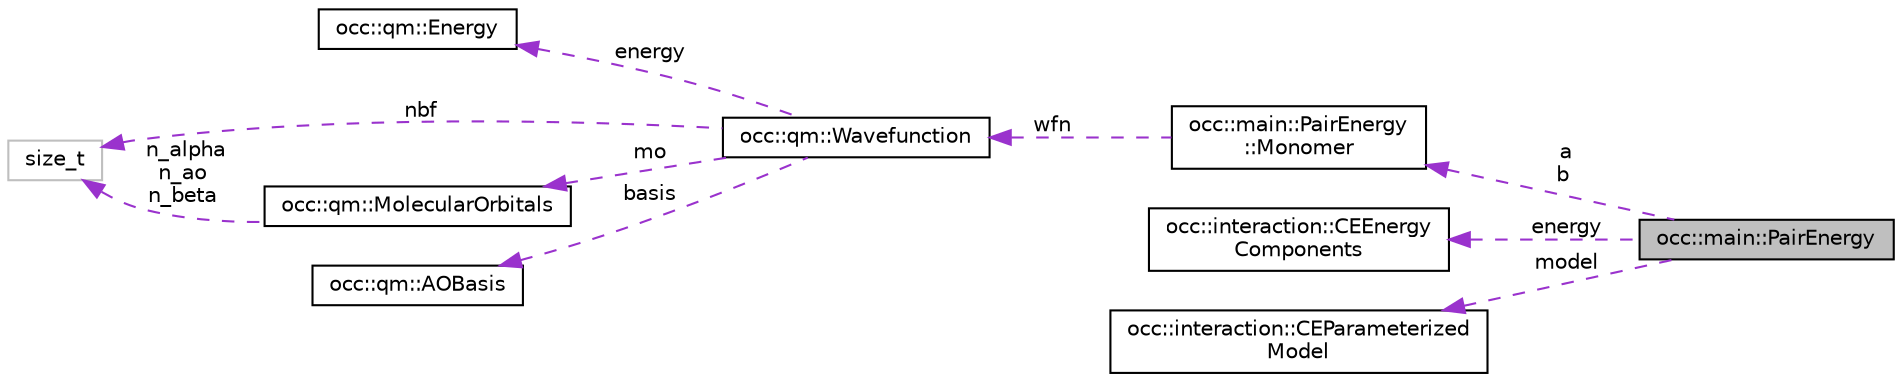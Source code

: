 digraph "occ::main::PairEnergy"
{
 // LATEX_PDF_SIZE
  bgcolor="transparent";
  edge [fontname="Helvetica",fontsize="10",labelfontname="Helvetica",labelfontsize="10"];
  node [fontname="Helvetica",fontsize="10",shape=record];
  rankdir="LR";
  Node1 [label="occ::main::PairEnergy",height=0.2,width=0.4,color="black", fillcolor="grey75", style="filled", fontcolor="black",tooltip=" "];
  Node2 -> Node1 [dir="back",color="darkorchid3",fontsize="10",style="dashed",label=" a\nb" ,fontname="Helvetica"];
  Node2 [label="occ::main::PairEnergy\l::Monomer",height=0.2,width=0.4,color="black",URL="$structocc_1_1main_1_1PairEnergy_1_1Monomer.html",tooltip=" "];
  Node3 -> Node2 [dir="back",color="darkorchid3",fontsize="10",style="dashed",label=" wfn" ,fontname="Helvetica"];
  Node3 [label="occ::qm::Wavefunction",height=0.2,width=0.4,color="black",URL="$structocc_1_1qm_1_1Wavefunction.html",tooltip=" "];
  Node4 -> Node3 [dir="back",color="darkorchid3",fontsize="10",style="dashed",label=" energy" ,fontname="Helvetica"];
  Node4 [label="occ::qm::Energy",height=0.2,width=0.4,color="black",URL="$structocc_1_1qm_1_1Energy.html",tooltip=" "];
  Node5 -> Node3 [dir="back",color="darkorchid3",fontsize="10",style="dashed",label=" mo" ,fontname="Helvetica"];
  Node5 [label="occ::qm::MolecularOrbitals",height=0.2,width=0.4,color="black",URL="$structocc_1_1qm_1_1MolecularOrbitals.html",tooltip=" "];
  Node6 -> Node5 [dir="back",color="darkorchid3",fontsize="10",style="dashed",label=" n_alpha\nn_ao\nn_beta" ,fontname="Helvetica"];
  Node6 [label="size_t",height=0.2,width=0.4,color="grey75",tooltip=" "];
  Node6 -> Node3 [dir="back",color="darkorchid3",fontsize="10",style="dashed",label=" nbf" ,fontname="Helvetica"];
  Node7 -> Node3 [dir="back",color="darkorchid3",fontsize="10",style="dashed",label=" basis" ,fontname="Helvetica"];
  Node7 [label="occ::qm::AOBasis",height=0.2,width=0.4,color="black",URL="$classocc_1_1qm_1_1AOBasis.html",tooltip=" "];
  Node8 -> Node1 [dir="back",color="darkorchid3",fontsize="10",style="dashed",label=" energy" ,fontname="Helvetica"];
  Node8 [label="occ::interaction::CEEnergy\lComponents",height=0.2,width=0.4,color="black",URL="$structocc_1_1interaction_1_1CEEnergyComponents.html",tooltip=" "];
  Node9 -> Node1 [dir="back",color="darkorchid3",fontsize="10",style="dashed",label=" model" ,fontname="Helvetica"];
  Node9 [label="occ::interaction::CEParameterized\lModel",height=0.2,width=0.4,color="black",URL="$structocc_1_1interaction_1_1CEParameterizedModel.html",tooltip=" "];
}

